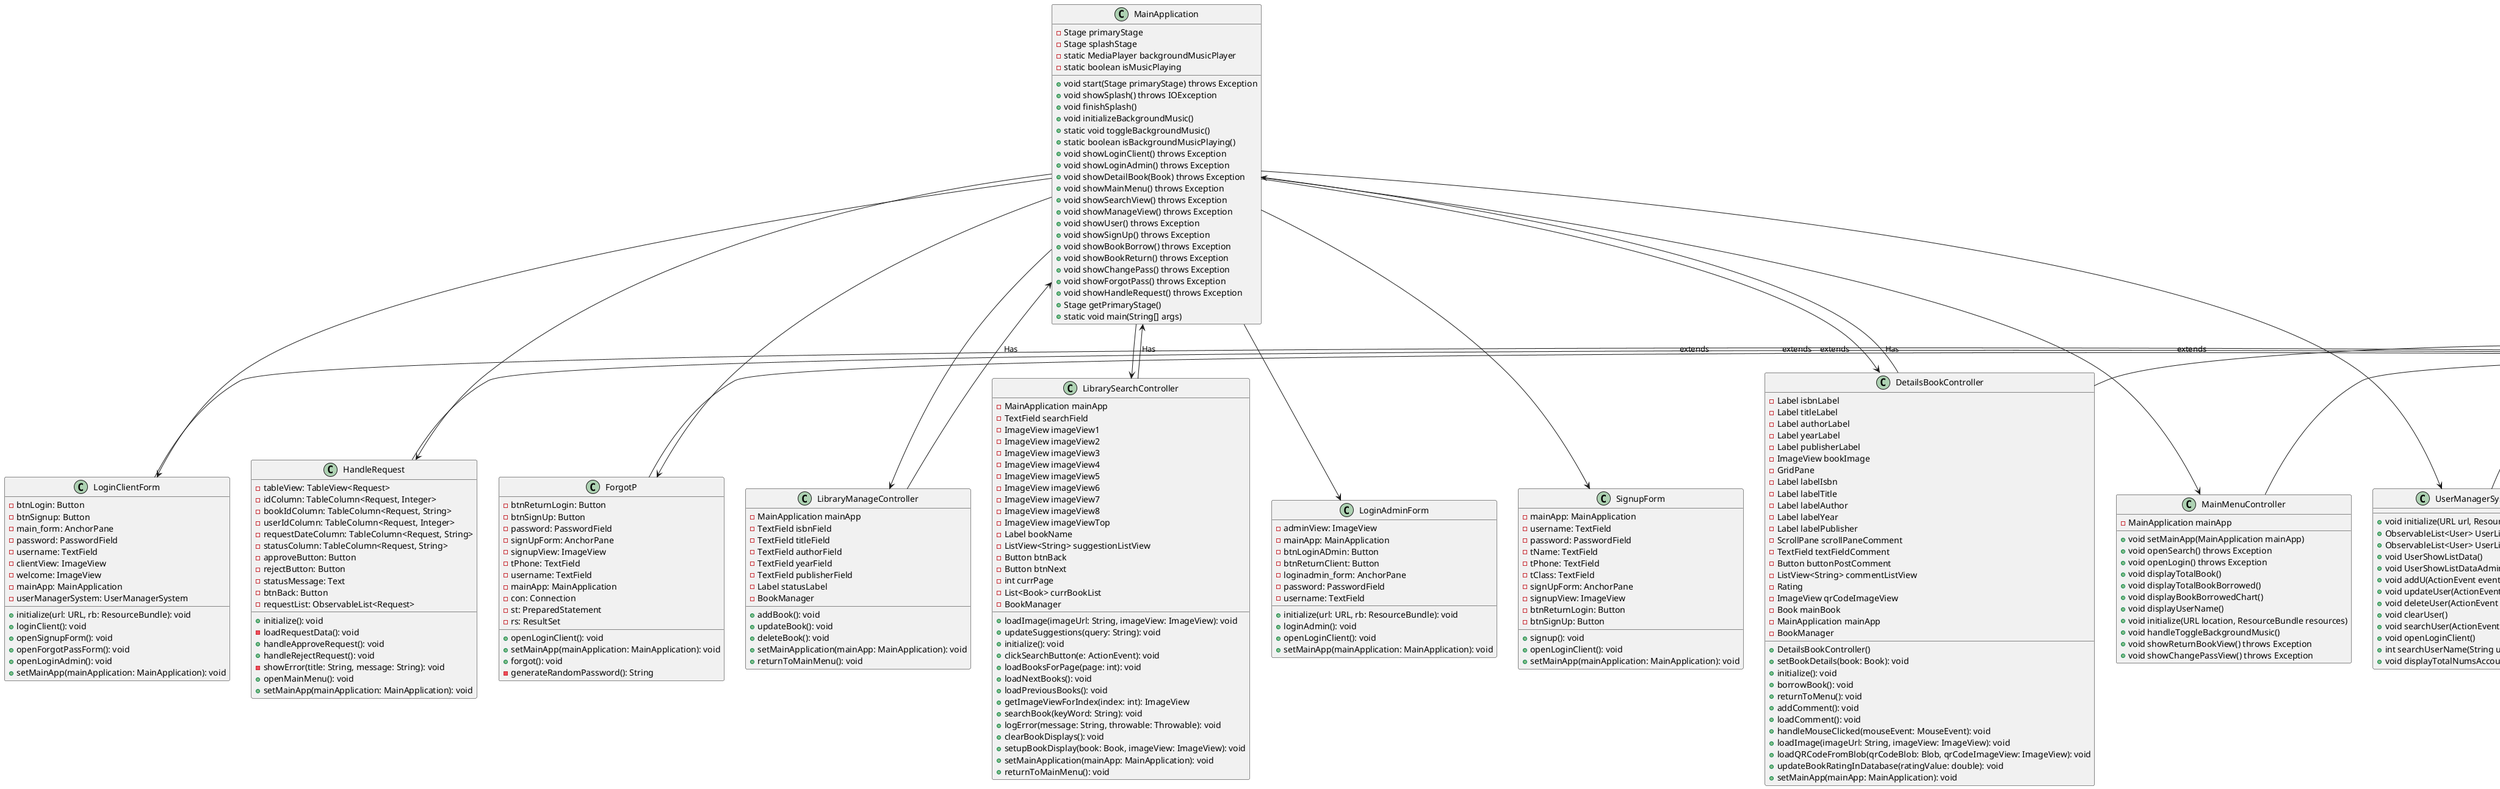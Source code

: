 @startuml
top to bottom direction
class AccountDB {
    - static int id
    - static String ISBN
    - static final String USER = "root"
    - static final String PASSWORD = "21012005"
    - static final String URL = "jdbc:mysql://localhost/book"
    - static final String DRIVER = "com.mysql.cj.jdbc.Driver"
    - static AccountDB instance
    - Connection
    + static int getId()
    + static void setId(int id)
    + static String getIsbn()
    + static void setIsbn(String isbn)
    + static AccountDB getInstance()
    + Connection getConnection()
}
class MainApplication {
    - Stage primaryStage
    - Stage splashStage
    - static MediaPlayer backgroundMusicPlayer
    - static boolean isMusicPlaying

    + void start(Stage primaryStage) throws Exception
    + void showSplash() throws IOException
    + void finishSplash()
    + void initializeBackgroundMusic()
    + static void toggleBackgroundMusic()
    + static boolean isBackgroundMusicPlaying()
    + void showLoginClient() throws Exception
    + void showLoginAdmin() throws Exception
    + void showDetailBook(Book) throws Exception
    + void showMainMenu() throws Exception
    + void showSearchView() throws Exception
    + void showManageView() throws Exception
    + void showUser() throws Exception
    + void showSignUp() throws Exception
    + void showBookBorrow() throws Exception
    + void showBookReturn() throws Exception
    + void showChangePass() throws Exception
    + void showForgotPass() throws Exception
    + void showHandleRequest() throws Exception
    + Stage getPrimaryStage()
    + static void main(String[] args)
}
class BookManager {
    - con: Connection
    + addBook(book: Book): void
    + getAllBooksTitle(): List<String>
    + getHighestRatedBook(): Book
    + searchBooks(keyword: String): List<Book>
    + searchBookIsbn(tmpIsbn: String): Book
    + updateBook(book: Book): void
    + deleteBook(isbn: String): String
    + PostCommentForBook(cmt: String, ISBN: String): void
    + getQrcodeBlob(isbn: String): Blob
}

class LibraryManageController {
    - MainApplication mainApp
    - TextField isbnField
    - TextField titleField
    - TextField authorField
    - TextField yearField
    - TextField publisherField
    - Label statusLabel
    - BookManager

    + addBook(): void
    + updateBook(): void
    + deleteBook(): void
    + setMainApplication(mainApp: MainApplication): void
    + returnToMainMenu(): void
}

class Book {
    - isbn: String
    - title: String
    - author: String
    - yearOfPublication: int
    - publisher: String
    - imageUrlS: String
    - imageUrlM: String
    - imageUrlL: String
    + getIsbn(): String
    + getTitle(): String
    + getAuthor(): String
    + getYearOfPublication(): int
    + getPublisher(): String
    + getImageUrlS(): String
    + getImageUrlM(): String
    + getImageUrlL(): String
}

class BorrowBookController {
    - TextField tNums
    - DatePicker tReturnD
    - Book mainBook
    + borrowBook(): void
    - clear(): void
}

class CoreDatabase {
    - con: Connection
    + getConnection(): Connection
}

class DetailsBookController {
    - Label isbnLabel
    - Label titleLabel
    - Label authorLabel
    - Label yearLabel
    - Label publisherLabel
    - ImageView bookImage
    - GridPane
    - Label labelIsbn
    - Label labelTitle
    - Label labelAuthor
    - Label labelYear
    - Label labelPublisher
    - ScrollPane scrollPaneComment
    - TextField textFieldComment
    - Button buttonPostComment
    - ListView<String> commentListView
    - Rating
    - ImageView qrCodeImageView
    - Book mainBook
    - MainApplication mainApp
    - BookManager

    + DetailsBookController()
    + setBookDetails(book: Book): void
    + initialize(): void
    + borrowBook(): void
    + returnToMenu(): void
    + addComment(): void
    + loadComment(): void
    + handleMouseClicked(mouseEvent: MouseEvent): void
    + loadImage(imageUrl: String, imageView: ImageView): void
    + loadQRCodeFromBlob(qrCodeBlob: Blob, qrCodeImageView: ImageView): void
    + updateBookRatingInDatabase(ratingValue: double): void
    + setMainApp(mainApp: MainApplication): void
}
class Comment {
    - int id
    - String book_id
    - int user_id
    - String content
    - String date

    + Comment(id: int, book_id: String, user_id: int, content: String, date: String)
    + getId(): int
    + getBook_id(): String
    + getUserId(): int
    + getContent(): String
    + getDate(): String
    + getCommentList(ISBN: String): List<Comment>
}

class LibrarySearchController {
    - MainApplication mainApp
    - TextField searchField
    - ImageView imageView1
    - ImageView imageView2
    - ImageView imageView3
    - ImageView imageView4
    - ImageView imageView5
    - ImageView imageView6
    - ImageView imageView7
    - ImageView imageView8
    - ImageView imageViewTop
    - Label bookName
    - ListView<String> suggestionListView
    - Button btnBack
    - Button btnNext
    - int currPage
    - List<Book> currBookList
    - BookManager

    + loadImage(imageUrl: String, imageView: ImageView): void
    + updateSuggestions(query: String): void
    + initialize(): void
    + clickSearchButton(e: ActionEvent): void
    + loadBooksForPage(page: int): void
    + loadNextBooks(): void
    + loadPreviousBooks(): void
    + getImageViewForIndex(index: int): ImageView
    + searchBook(keyWord: String): void
    + logError(message: String, throwable: Throwable): void
    + clearBookDisplays(): void
    + setupBookDisplay(book: Book, imageView: ImageView): void
    + setMainApplication(mainApp: MainApplication): void
    + returnToMainMenu(): void
}
class QRCodeGenerator {
    +generateQRCodeBytes(content: String): byte[]
}
QRCodeGenerator : -qrCodeWriter: QRCodeWriter
QRCodeGenerator : -bitMatrix: BitMatrix
QRCodeGenerator : -pngOutputStream: ByteArrayOutputStream

QRCodeGenerator : +generateQRCodeBytes(content: String) : byte[]

class ReturnBookController {
    - btnReturn: Button
    - colIdBook: TableColumn<??, ?>
    - colNums: TableColumn<??, ?>
    - tableView: TableView<Book>
    - returnView: AnchorPane
    + initialize(): void
    - loadData(): void
    + returnBook(): void
    + close(): void
}
ReturnBookController : - st: PreparedStatement
ReturnBookController : - rs: ResultSet
ReturnBookController : - con: Connection

class ChangePass {
    - changePassView: AnchorPane
    - currentP: TextField
    - newPass: TextField
    - newPasss2: TextField
    + close(): void
    + changePass(event: ActionEvent): void
    - checkCurrentPassword(currentPassword: String): boolean
    - updatePassword(newPassword: String): boolean
    - showAlert(type: Alert.AlertType, title: String, message: String): void
}
ChangePass : - con: Connection
ChangePass : - st: PreparedStatement
ChangePass : - rs: ResultSet
class ForgotP {
    - btnReturnLogin: Button
    - btnSignUp: Button
    - password: PasswordField
    - signUpForm: AnchorPane
    - signupView: ImageView
    - tPhone: TextField
    - username: TextField
    - mainApp: MainApplication
    + openLoginClient(): void
    + setMainApp(mainApplication: MainApplication): void
    + forgot(): void
    - generateRandomPassword(): String
}
ForgotP : - con: Connection
ForgotP : - st: PreparedStatement
ForgotP : - rs: ResultSet
class HandleRequest {
    - tableView: TableView<Request>
    - idColumn: TableColumn<Request, Integer>
    - bookIdColumn: TableColumn<Request, String>
    - userIdColumn: TableColumn<Request, Integer>
    - requestDateColumn: TableColumn<Request, String>
    - statusColumn: TableColumn<Request, String>
    - approveButton: Button
    - rejectButton: Button
    - statusMessage: Text
    - btnBack: Button
    - requestList: ObservableList<Request>

    + initialize(): void
    - loadRequestData(): void
    + handleApproveRequest(): void
    + handleRejectRequest(): void
    - showError(title: String, message: String): void
    + openMainMenu(): void
    + setMainApp(mainApplication: MainApplication): void
}
class LoginAdminForm {
    - adminView: ImageView
    - mainApp: MainApplication
    - btnLoginADmin: Button
    - btnReturnClient: Button
    - loginadmin_form: AnchorPane
    - password: PasswordField
    - username: TextField

    + initialize(url: URL, rb: ResourceBundle): void
    + loginAdmin(): void
    + openLoginClient(): void
    + setMainApp(mainApplication: MainApplication): void
}
class LoginClientForm {
    - btnLogin: Button
    - btnSignup: Button
    - main_form: AnchorPane
    - password: PasswordField
    - username: TextField
    - clientView: ImageView
    - welcome: ImageView
    - mainApp: MainApplication
    - userManagerSystem: UserManagerSystem

    + initialize(url: URL, rb: ResourceBundle): void
    + loginClient(): void
    + openSignupForm(): void
    + openForgotPassForm(): void
    + openLoginAdmin(): void
    + setMainApp(mainApplication: MainApplication): void
}
class Request {
    - id: int
    - bookId: String
    - userId: int
    - requestDate: String
    - status: String

    + Request(id: int, bookId: String, userId: int, requestDate: String, status: String)
    + getId(): int
    + setId(id: int): void
    + getBookId(): String
    + setBookId(bookId: String): void
    + getUserId(): int
    + setUserId(userId: int): void
    + getRequestDate(): String
    + setRequestDate(requestDate: String): void
    + getStatus(): String
    + setStatus(status: String): void
}
class SignupForm {
    - mainApp: MainApplication
    - username: TextField
    - password: PasswordField
    - tName: TextField
    - tPhone: TextField
    - tClass: TextField
    - signUpForm: AnchorPane
    - signupView: ImageView
    - btnReturnLogin: Button
    - btnSignUp: Button

    + signup(): void
    + openLoginClient(): void
    + setMainApp(mainApplication: MainApplication): void
}
class User {
    - username: String
    - password: String
    - name: String
    - role: String
    - phone: String
    - classname: String
    - id: int

    + User(username: String, password: String, name: String, phone: String, classname: String)
    + User(username: String, password: String, name: String, role: String, phone: String, classname: String)
    + setId(id: int): void
    + getId(): int
    + getUsername(): String
    + getPassword(): String
    + getName(): String
    + getRole(): String
    + getPhone(): String
    + getClassname(): String
}
class UserManagerSystem {
    + void initialize(URL url, ResourceBundle rb)
    + ObservableList<User> UserListData()
    + ObservableList<User> UserListDataAdmin()
    + void UserShowListData()
    + void UserShowListDataAdmin()
    + void addU(ActionEvent event)
    + void updateUser(ActionEvent event)
    + void deleteUser(ActionEvent event)
    + void clearUser()
    + void searchUser(ActionEvent event)
    + void openLoginClient()
    + int searchUserName(String username)
    + void displayTotalNumsAccount()
}

class LoadingTask {
    + Integer call() throws Exception
    - updateProgress(i: double, total: double) : void
}

class MainMenuController {
    - MainApplication mainApp
    + void setMainApp(MainApplication mainApp)
    + void openSearch() throws Exception
    + void openLogin() throws Exception
    + void displayTotalBook()
    + void displayTotalBookBorrowed()
    + void displayBookBorrowedChart()
    + void displayUserName()
    + void initialize(URL location, ResourceBundle resources)
    + void handleToggleBackgroundMusic()
    + void showReturnBookView() throws Exception
    + void showChangePassView() throws Exception
}
class Splash {
    - Rectangle recMain
    - Rectangle recTemp
    - MainApplication mainApp

    + void setMainApp(MainApplication)
    + void initialize()
}

MainApplication --> LoginClientForm
MainApplication --> LoginAdminForm
MainApplication --> DetailsBookController
MainApplication --> MainMenuController
MainApplication --> LibrarySearchController
MainApplication --> LibraryManageController
MainApplication --> UserManagerSystem
MainApplication --> SignupForm
MainApplication --> ForgotP
MainApplication --> HandleRequest
MainMenuController -|> AccountDB : extends
LoadingTask -|> Task : extends
UserManagerSystem -|> CoreDatabase : extends
LoginClientForm -|> AccountDB : extends
HandleRequest -|> AccountDB : extends
ForgotP -|> AccountDB : extends
ChangePass -|> AccountDB : extends
ReturnBookController --> AccountDB : extends
ReturnBookController --> "1" Book : Has-A
LibrarySearchController --> MainApplication : "Has"
LibraryManageController --> MainApplication : "Has"
Comment -|> CoreDatabase : extends
DetailsBookController -|> CoreDatabase : extends
DetailsBookController --> MainApplication : "Has"
BorrowBookController -|> CoreDatabase : extends
BookManager -|> CoreDatabase : extends
BookManager --> Book

@enduml

